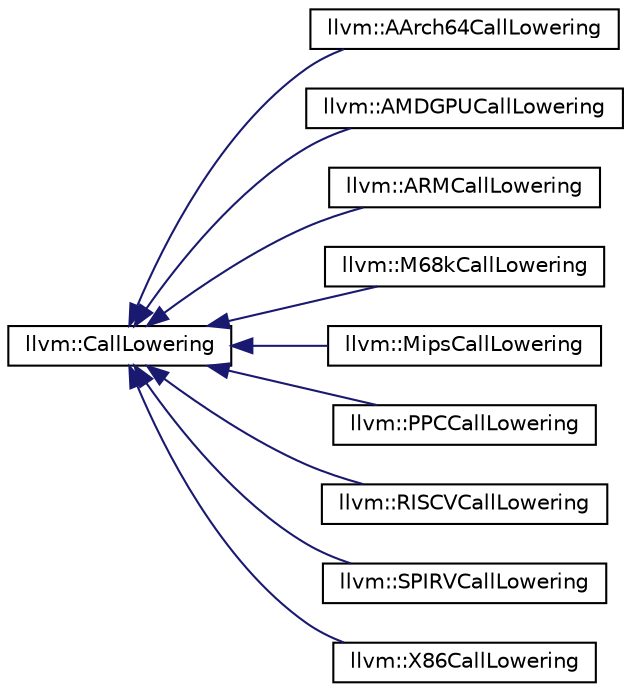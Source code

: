 digraph "Graphical Class Hierarchy"
{
 // LATEX_PDF_SIZE
  bgcolor="transparent";
  edge [fontname="Helvetica",fontsize="10",labelfontname="Helvetica",labelfontsize="10"];
  node [fontname="Helvetica",fontsize="10",shape=record];
  rankdir="LR";
  Node0 [label="llvm::CallLowering",height=0.2,width=0.4,color="black",URL="$classllvm_1_1CallLowering.html",tooltip=" "];
  Node0 -> Node1 [dir="back",color="midnightblue",fontsize="10",style="solid",fontname="Helvetica"];
  Node1 [label="llvm::AArch64CallLowering",height=0.2,width=0.4,color="black",URL="$classllvm_1_1AArch64CallLowering.html",tooltip=" "];
  Node0 -> Node2 [dir="back",color="midnightblue",fontsize="10",style="solid",fontname="Helvetica"];
  Node2 [label="llvm::AMDGPUCallLowering",height=0.2,width=0.4,color="black",URL="$classllvm_1_1AMDGPUCallLowering.html",tooltip=" "];
  Node0 -> Node3 [dir="back",color="midnightblue",fontsize="10",style="solid",fontname="Helvetica"];
  Node3 [label="llvm::ARMCallLowering",height=0.2,width=0.4,color="black",URL="$classllvm_1_1ARMCallLowering.html",tooltip=" "];
  Node0 -> Node4 [dir="back",color="midnightblue",fontsize="10",style="solid",fontname="Helvetica"];
  Node4 [label="llvm::M68kCallLowering",height=0.2,width=0.4,color="black",URL="$classllvm_1_1M68kCallLowering.html",tooltip=" "];
  Node0 -> Node5 [dir="back",color="midnightblue",fontsize="10",style="solid",fontname="Helvetica"];
  Node5 [label="llvm::MipsCallLowering",height=0.2,width=0.4,color="black",URL="$classllvm_1_1MipsCallLowering.html",tooltip=" "];
  Node0 -> Node6 [dir="back",color="midnightblue",fontsize="10",style="solid",fontname="Helvetica"];
  Node6 [label="llvm::PPCCallLowering",height=0.2,width=0.4,color="black",URL="$classllvm_1_1PPCCallLowering.html",tooltip=" "];
  Node0 -> Node7 [dir="back",color="midnightblue",fontsize="10",style="solid",fontname="Helvetica"];
  Node7 [label="llvm::RISCVCallLowering",height=0.2,width=0.4,color="black",URL="$classllvm_1_1RISCVCallLowering.html",tooltip=" "];
  Node0 -> Node8 [dir="back",color="midnightblue",fontsize="10",style="solid",fontname="Helvetica"];
  Node8 [label="llvm::SPIRVCallLowering",height=0.2,width=0.4,color="black",URL="$classllvm_1_1SPIRVCallLowering.html",tooltip=" "];
  Node0 -> Node9 [dir="back",color="midnightblue",fontsize="10",style="solid",fontname="Helvetica"];
  Node9 [label="llvm::X86CallLowering",height=0.2,width=0.4,color="black",URL="$classllvm_1_1X86CallLowering.html",tooltip=" "];
}
